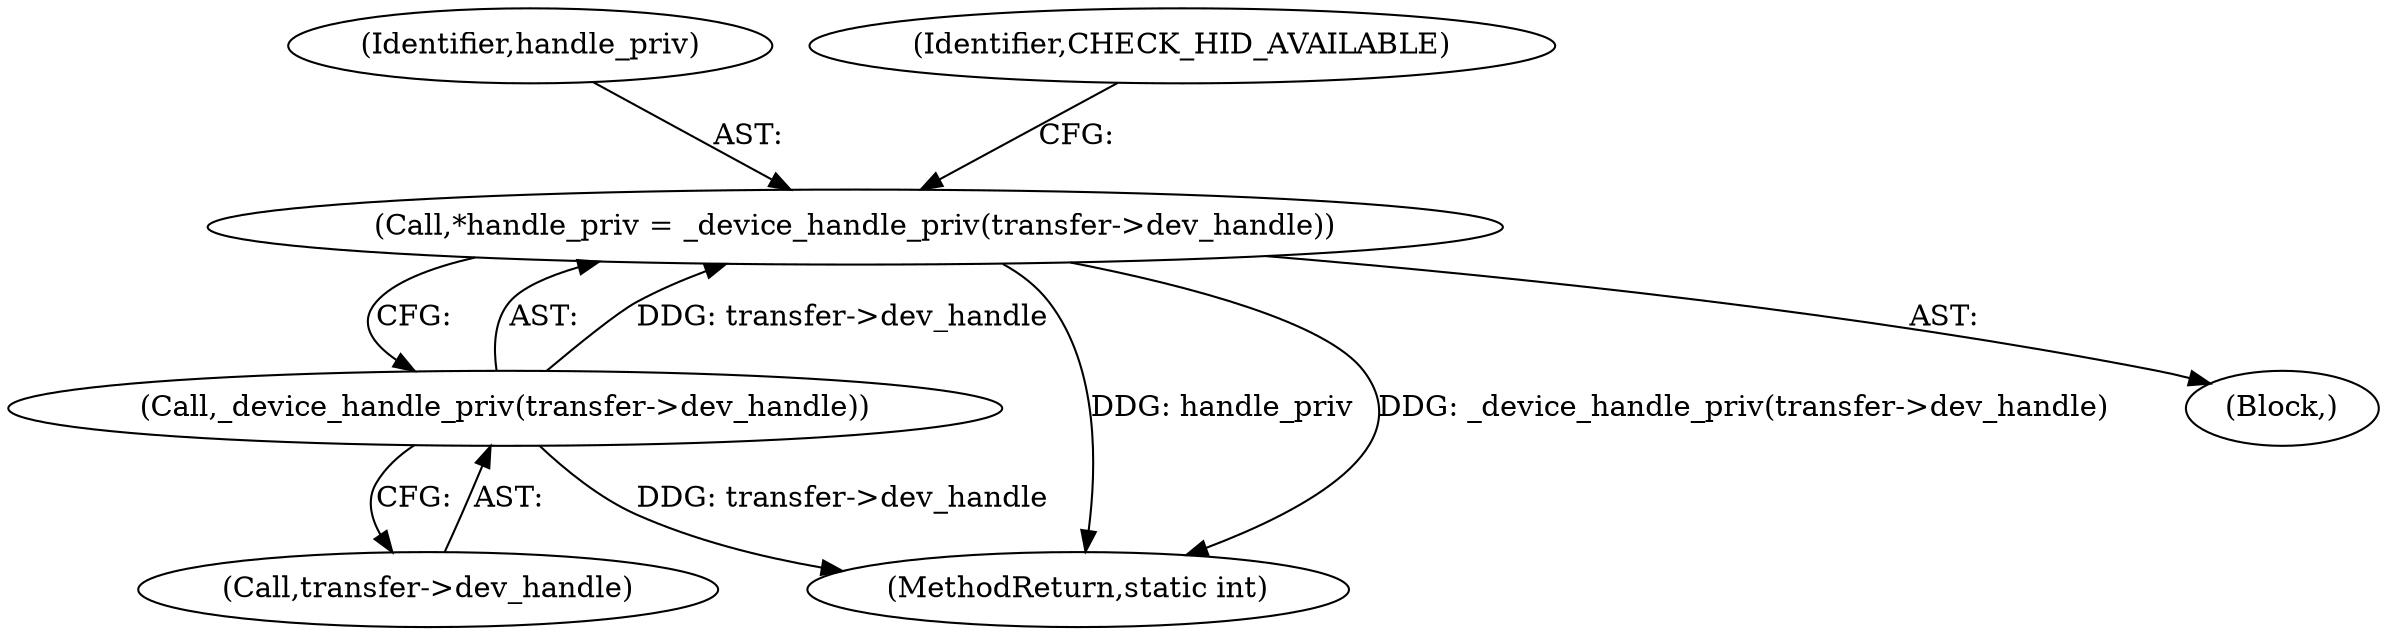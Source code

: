 digraph "1_Chrome_ac149a8d4371c0e01e0934fdd57b09e86f96b5b9_13@pointer" {
"1000117" [label="(Call,*handle_priv = _device_handle_priv(transfer->dev_handle))"];
"1000119" [label="(Call,_device_handle_priv(transfer->dev_handle))"];
"1000144" [label="(MethodReturn,static int)"];
"1000119" [label="(Call,_device_handle_priv(transfer->dev_handle))"];
"1000117" [label="(Call,*handle_priv = _device_handle_priv(transfer->dev_handle))"];
"1000118" [label="(Identifier,handle_priv)"];
"1000125" [label="(Identifier,CHECK_HID_AVAILABLE)"];
"1000103" [label="(Block,)"];
"1000120" [label="(Call,transfer->dev_handle)"];
"1000117" -> "1000103"  [label="AST: "];
"1000117" -> "1000119"  [label="CFG: "];
"1000118" -> "1000117"  [label="AST: "];
"1000119" -> "1000117"  [label="AST: "];
"1000125" -> "1000117"  [label="CFG: "];
"1000117" -> "1000144"  [label="DDG: handle_priv"];
"1000117" -> "1000144"  [label="DDG: _device_handle_priv(transfer->dev_handle)"];
"1000119" -> "1000117"  [label="DDG: transfer->dev_handle"];
"1000119" -> "1000120"  [label="CFG: "];
"1000120" -> "1000119"  [label="AST: "];
"1000119" -> "1000144"  [label="DDG: transfer->dev_handle"];
}

